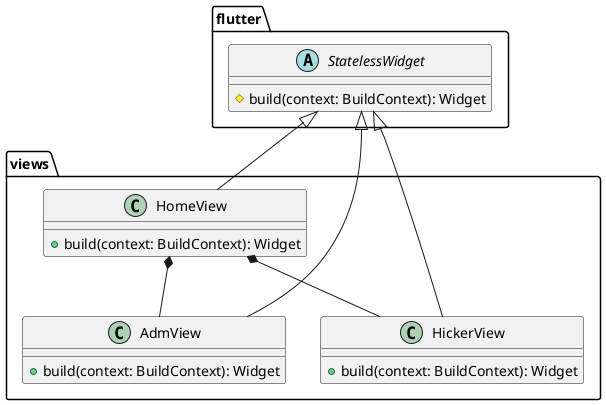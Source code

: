 @startuml pe_na_pedra_class_diagram_6
package flutter {
  abstract class StatelessWidget {
  # build(context: BuildContext): Widget
}

}
package views {
  class HomeView {
      + build(context: BuildContext): Widget
  }

  class AdmView {
    + build(context: BuildContext): Widget
  }

  class HickerView {
    + build(context: BuildContext): Widget
  }
}

StatelessWidget <|-- HomeView
StatelessWidget <|-- AdmView
StatelessWidget <|-- HickerView

HomeView *-- AdmView
HomeView *-- HickerView
@enduml
